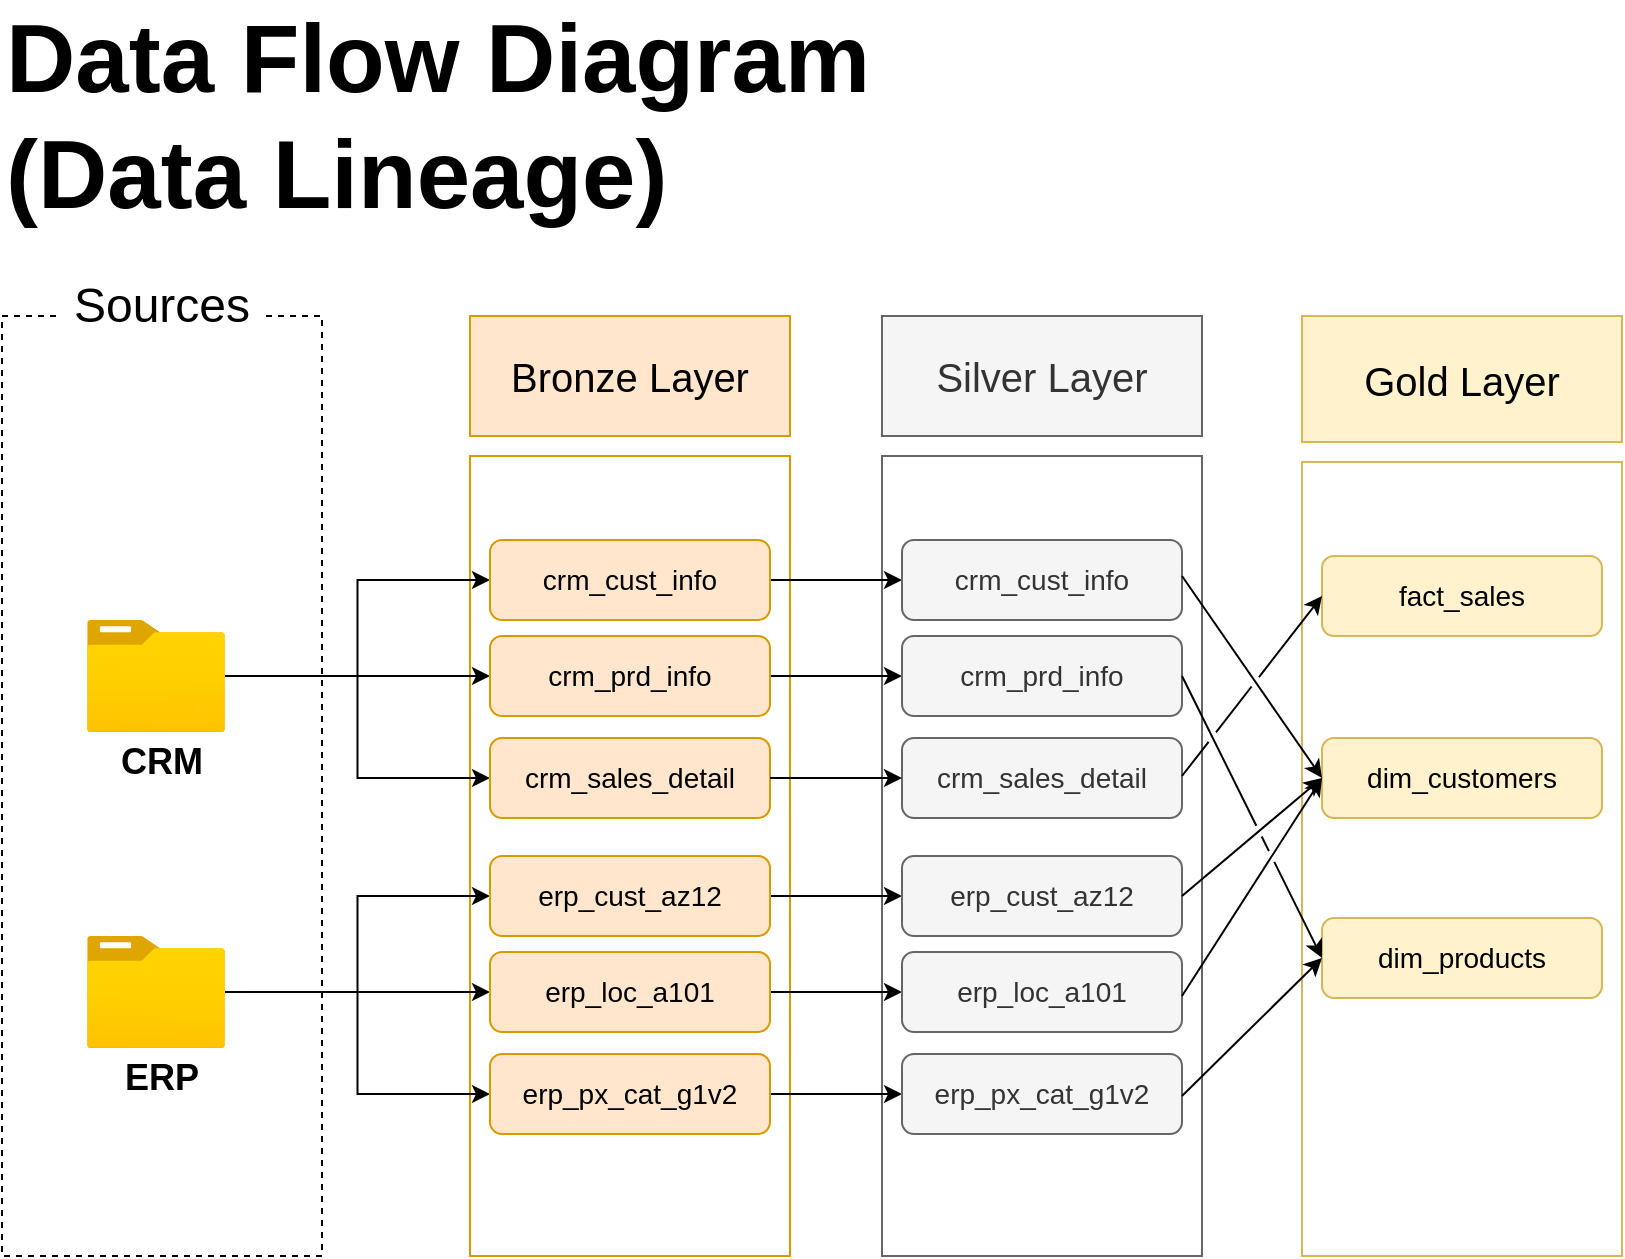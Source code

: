 <mxfile version="27.1.4">
  <diagram id="19My5bnF9IfrOEPf1a0X" name="Page-1">
    <mxGraphModel dx="1720" dy="989" grid="1" gridSize="10" guides="1" tooltips="1" connect="1" arrows="1" fold="1" page="1" pageScale="1" pageWidth="827" pageHeight="1169" math="0" shadow="0">
      <root>
        <mxCell id="0" />
        <mxCell id="1" parent="0" />
        <mxCell id="0PPeaSHixQU4XatVSOE1-1" value="" style="rounded=0;whiteSpace=wrap;html=1;dashed=1;fillColor=none;movable=0;resizable=0;rotatable=0;deletable=0;editable=0;locked=1;connectable=0;" parent="1" vertex="1">
          <mxGeometry x="220" y="210" width="160" height="470" as="geometry" />
        </mxCell>
        <mxCell id="0PPeaSHixQU4XatVSOE1-2" value="Data Flow Diagram (Data Lineage)" style="text;html=1;align=left;verticalAlign=middle;whiteSpace=wrap;rounded=0;fontSize=48;fontStyle=1" parent="1" vertex="1">
          <mxGeometry x="220" y="90" width="550" height="40" as="geometry" />
        </mxCell>
        <mxCell id="0PPeaSHixQU4XatVSOE1-5" value="Sources" style="text;html=1;align=center;verticalAlign=middle;whiteSpace=wrap;rounded=0;fontSize=24;fontStyle=0;fillColor=default;fillStyle=solid;" parent="1" vertex="1">
          <mxGeometry x="250" y="190" width="100" height="30" as="geometry" />
        </mxCell>
        <mxCell id="0PPeaSHixQU4XatVSOE1-8" value="&lt;font style=&quot;font-size: 20px;&quot;&gt;Bronze Layer&lt;/font&gt;" style="rounded=0;whiteSpace=wrap;html=1;strokeColor=#d79b00;fillColor=#ffe6cc;" parent="1" vertex="1">
          <mxGeometry x="454" y="210" width="160" height="60" as="geometry" />
        </mxCell>
        <mxCell id="0PPeaSHixQU4XatVSOE1-9" value="" style="rounded=0;whiteSpace=wrap;html=1;strokeColor=#d79b00;fillColor=none;movable=0;resizable=0;rotatable=0;deletable=0;editable=0;locked=1;connectable=0;" parent="1" vertex="1">
          <mxGeometry x="454" y="280" width="160" height="400" as="geometry" />
        </mxCell>
        <mxCell id="0PPeaSHixQU4XatVSOE1-10" value="&lt;font style=&quot;font-size: 20px;&quot;&gt;Silver Layer&lt;/font&gt;" style="rounded=0;whiteSpace=wrap;html=1;strokeColor=#666666;fillColor=#f5f5f5;fontColor=#333333;" parent="1" vertex="1">
          <mxGeometry x="660" y="210" width="160" height="60" as="geometry" />
        </mxCell>
        <mxCell id="0PPeaSHixQU4XatVSOE1-11" value="" style="rounded=0;whiteSpace=wrap;html=1;strokeColor=#666666;fillColor=none;fontColor=#333333;" parent="1" vertex="1">
          <mxGeometry x="660" y="280" width="160" height="400" as="geometry" />
        </mxCell>
        <mxCell id="0PPeaSHixQU4XatVSOE1-12" value="&lt;font style=&quot;font-size: 20px;&quot;&gt;Gold Layer&lt;/font&gt;" style="rounded=0;whiteSpace=wrap;html=1;strokeColor=#d6b656;fillColor=#fff2cc;" parent="1" vertex="1">
          <mxGeometry x="870" y="210" width="160" height="63" as="geometry" />
        </mxCell>
        <mxCell id="0PPeaSHixQU4XatVSOE1-13" value="" style="rounded=0;whiteSpace=wrap;html=1;strokeColor=#d6b656;fillColor=none;" parent="1" vertex="1">
          <mxGeometry x="870" y="283" width="160" height="397" as="geometry" />
        </mxCell>
        <mxCell id="0PPeaSHixQU4XatVSOE1-46" style="edgeStyle=orthogonalEdgeStyle;rounded=0;orthogonalLoop=1;jettySize=auto;html=1;" parent="1" source="0PPeaSHixQU4XatVSOE1-14" target="0PPeaSHixQU4XatVSOE1-43" edge="1">
          <mxGeometry relative="1" as="geometry" />
        </mxCell>
        <mxCell id="0PPeaSHixQU4XatVSOE1-47" style="edgeStyle=orthogonalEdgeStyle;rounded=0;orthogonalLoop=1;jettySize=auto;html=1;entryX=0;entryY=0.5;entryDx=0;entryDy=0;" parent="1" source="0PPeaSHixQU4XatVSOE1-14" target="0PPeaSHixQU4XatVSOE1-44" edge="1">
          <mxGeometry relative="1" as="geometry" />
        </mxCell>
        <mxCell id="0PPeaSHixQU4XatVSOE1-48" style="edgeStyle=orthogonalEdgeStyle;rounded=0;orthogonalLoop=1;jettySize=auto;html=1;entryX=0;entryY=0.5;entryDx=0;entryDy=0;" parent="1" source="0PPeaSHixQU4XatVSOE1-14" target="0PPeaSHixQU4XatVSOE1-42" edge="1">
          <mxGeometry relative="1" as="geometry" />
        </mxCell>
        <mxCell id="0PPeaSHixQU4XatVSOE1-14" value="" style="image;aspect=fixed;html=1;points=[];align=center;fontSize=12;image=img/lib/azure2/general/Folder_Blank.svg;" parent="1" vertex="1">
          <mxGeometry x="262.5" y="362" width="69" height="56.0" as="geometry" />
        </mxCell>
        <mxCell id="0PPeaSHixQU4XatVSOE1-16" value="CRM" style="text;html=1;align=center;verticalAlign=middle;whiteSpace=wrap;rounded=0;fontSize=18;fontStyle=1" parent="1" vertex="1">
          <mxGeometry x="270" y="418" width="60" height="30" as="geometry" />
        </mxCell>
        <mxCell id="YyiAksnmlZ6cGn0Zp2XR-7" style="edgeStyle=orthogonalEdgeStyle;rounded=0;orthogonalLoop=1;jettySize=auto;html=1;exitX=1;exitY=0.5;exitDx=0;exitDy=0;" edge="1" parent="1" source="0PPeaSHixQU4XatVSOE1-42" target="YyiAksnmlZ6cGn0Zp2XR-1">
          <mxGeometry relative="1" as="geometry" />
        </mxCell>
        <mxCell id="0PPeaSHixQU4XatVSOE1-42" value="&lt;font style=&quot;font-size: 14px;&quot;&gt;crm_cust_info&lt;/font&gt;" style="rounded=1;whiteSpace=wrap;html=1;fillColor=#ffe6cc;strokeColor=#d79b00;" parent="1" vertex="1">
          <mxGeometry x="464" y="322" width="140" height="40" as="geometry" />
        </mxCell>
        <mxCell id="YyiAksnmlZ6cGn0Zp2XR-8" style="edgeStyle=orthogonalEdgeStyle;rounded=0;orthogonalLoop=1;jettySize=auto;html=1;entryX=0;entryY=0.5;entryDx=0;entryDy=0;" edge="1" parent="1" source="0PPeaSHixQU4XatVSOE1-43" target="YyiAksnmlZ6cGn0Zp2XR-2">
          <mxGeometry relative="1" as="geometry" />
        </mxCell>
        <mxCell id="0PPeaSHixQU4XatVSOE1-43" value="&lt;font style=&quot;font-size: 14px;&quot;&gt;crm_prd_info&lt;/font&gt;" style="rounded=1;whiteSpace=wrap;html=1;fillColor=#ffe6cc;strokeColor=#d79b00;" parent="1" vertex="1">
          <mxGeometry x="464" y="370" width="140" height="40" as="geometry" />
        </mxCell>
        <mxCell id="0PPeaSHixQU4XatVSOE1-44" value="&lt;font style=&quot;font-size: 14px;&quot;&gt;crm_sales_detail&lt;/font&gt;" style="rounded=1;whiteSpace=wrap;html=1;fillColor=#ffe6cc;strokeColor=#d79b00;" parent="1" vertex="1">
          <mxGeometry x="464" y="421" width="140" height="40" as="geometry" />
        </mxCell>
        <mxCell id="0PPeaSHixQU4XatVSOE1-49" style="edgeStyle=orthogonalEdgeStyle;rounded=0;orthogonalLoop=1;jettySize=auto;html=1;" parent="1" source="0PPeaSHixQU4XatVSOE1-52" target="0PPeaSHixQU4XatVSOE1-55" edge="1">
          <mxGeometry relative="1" as="geometry" />
        </mxCell>
        <mxCell id="0PPeaSHixQU4XatVSOE1-50" style="edgeStyle=orthogonalEdgeStyle;rounded=0;orthogonalLoop=1;jettySize=auto;html=1;entryX=0;entryY=0.5;entryDx=0;entryDy=0;" parent="1" source="0PPeaSHixQU4XatVSOE1-52" target="0PPeaSHixQU4XatVSOE1-56" edge="1">
          <mxGeometry relative="1" as="geometry" />
        </mxCell>
        <mxCell id="0PPeaSHixQU4XatVSOE1-51" style="edgeStyle=orthogonalEdgeStyle;rounded=0;orthogonalLoop=1;jettySize=auto;html=1;entryX=0;entryY=0.5;entryDx=0;entryDy=0;" parent="1" source="0PPeaSHixQU4XatVSOE1-52" target="0PPeaSHixQU4XatVSOE1-54" edge="1">
          <mxGeometry relative="1" as="geometry" />
        </mxCell>
        <mxCell id="0PPeaSHixQU4XatVSOE1-52" value="" style="image;aspect=fixed;html=1;points=[];align=center;fontSize=12;image=img/lib/azure2/general/Folder_Blank.svg;" parent="1" vertex="1">
          <mxGeometry x="262.5" y="520" width="69" height="56.0" as="geometry" />
        </mxCell>
        <mxCell id="0PPeaSHixQU4XatVSOE1-53" value="ERP" style="text;html=1;align=center;verticalAlign=middle;whiteSpace=wrap;rounded=0;fontSize=18;fontStyle=1" parent="1" vertex="1">
          <mxGeometry x="270" y="576" width="60" height="30" as="geometry" />
        </mxCell>
        <mxCell id="YyiAksnmlZ6cGn0Zp2XR-10" style="edgeStyle=orthogonalEdgeStyle;rounded=0;orthogonalLoop=1;jettySize=auto;html=1;entryX=0;entryY=0.5;entryDx=0;entryDy=0;" edge="1" parent="1" source="0PPeaSHixQU4XatVSOE1-54" target="YyiAksnmlZ6cGn0Zp2XR-4">
          <mxGeometry relative="1" as="geometry" />
        </mxCell>
        <mxCell id="0PPeaSHixQU4XatVSOE1-54" value="&lt;span style=&quot;font-size: 14px;&quot;&gt;erp_cust_az12&lt;/span&gt;" style="rounded=1;whiteSpace=wrap;html=1;fillColor=#ffe6cc;strokeColor=#d79b00;" parent="1" vertex="1">
          <mxGeometry x="464" y="480" width="140" height="40" as="geometry" />
        </mxCell>
        <mxCell id="YyiAksnmlZ6cGn0Zp2XR-11" style="edgeStyle=orthogonalEdgeStyle;rounded=0;orthogonalLoop=1;jettySize=auto;html=1;" edge="1" parent="1" source="0PPeaSHixQU4XatVSOE1-55" target="YyiAksnmlZ6cGn0Zp2XR-5">
          <mxGeometry relative="1" as="geometry" />
        </mxCell>
        <mxCell id="0PPeaSHixQU4XatVSOE1-55" value="&lt;font style=&quot;font-size: 14px;&quot;&gt;erp_loc_a101&lt;/font&gt;" style="rounded=1;whiteSpace=wrap;html=1;fillColor=#ffe6cc;strokeColor=#d79b00;" parent="1" vertex="1">
          <mxGeometry x="464" y="528" width="140" height="40" as="geometry" />
        </mxCell>
        <mxCell id="YyiAksnmlZ6cGn0Zp2XR-12" style="edgeStyle=orthogonalEdgeStyle;rounded=0;orthogonalLoop=1;jettySize=auto;html=1;entryX=0;entryY=0.5;entryDx=0;entryDy=0;" edge="1" parent="1" source="0PPeaSHixQU4XatVSOE1-56" target="YyiAksnmlZ6cGn0Zp2XR-6">
          <mxGeometry relative="1" as="geometry" />
        </mxCell>
        <mxCell id="0PPeaSHixQU4XatVSOE1-56" value="&lt;font style=&quot;font-size: 14px;&quot;&gt;erp_px_cat_g1v2&lt;/font&gt;" style="rounded=1;whiteSpace=wrap;html=1;fillColor=#ffe6cc;strokeColor=#d79b00;" parent="1" vertex="1">
          <mxGeometry x="464" y="579" width="140" height="40" as="geometry" />
        </mxCell>
        <mxCell id="YyiAksnmlZ6cGn0Zp2XR-1" value="&lt;font style=&quot;font-size: 14px;&quot;&gt;crm_cust_info&lt;/font&gt;" style="rounded=1;whiteSpace=wrap;html=1;fillColor=#f5f5f5;strokeColor=#666666;fontColor=#333333;" vertex="1" parent="1">
          <mxGeometry x="670" y="322" width="140" height="40" as="geometry" />
        </mxCell>
        <mxCell id="YyiAksnmlZ6cGn0Zp2XR-2" value="&lt;font style=&quot;font-size: 14px;&quot;&gt;crm_prd_info&lt;/font&gt;" style="rounded=1;whiteSpace=wrap;html=1;fillColor=#f5f5f5;strokeColor=#666666;fontColor=#333333;" vertex="1" parent="1">
          <mxGeometry x="670" y="370" width="140" height="40" as="geometry" />
        </mxCell>
        <mxCell id="YyiAksnmlZ6cGn0Zp2XR-3" value="&lt;font style=&quot;font-size: 14px;&quot;&gt;crm_sales_detail&lt;/font&gt;" style="rounded=1;whiteSpace=wrap;html=1;fillColor=#f5f5f5;strokeColor=#666666;fontColor=#333333;" vertex="1" parent="1">
          <mxGeometry x="670" y="421" width="140" height="40" as="geometry" />
        </mxCell>
        <mxCell id="YyiAksnmlZ6cGn0Zp2XR-4" value="&lt;span style=&quot;font-size: 14px;&quot;&gt;erp_cust_az12&lt;/span&gt;" style="rounded=1;whiteSpace=wrap;html=1;fillColor=#f5f5f5;strokeColor=#666666;fontColor=#333333;" vertex="1" parent="1">
          <mxGeometry x="670" y="480" width="140" height="40" as="geometry" />
        </mxCell>
        <mxCell id="YyiAksnmlZ6cGn0Zp2XR-5" value="&lt;font style=&quot;font-size: 14px;&quot;&gt;erp_loc_a101&lt;/font&gt;" style="rounded=1;whiteSpace=wrap;html=1;fillColor=#f5f5f5;strokeColor=#666666;fontColor=#333333;" vertex="1" parent="1">
          <mxGeometry x="670" y="528" width="140" height="40" as="geometry" />
        </mxCell>
        <mxCell id="YyiAksnmlZ6cGn0Zp2XR-6" value="&lt;font style=&quot;font-size: 14px;&quot;&gt;erp_px_cat_g1v2&lt;/font&gt;" style="rounded=1;whiteSpace=wrap;html=1;fillColor=#f5f5f5;strokeColor=#666666;fontColor=#333333;" vertex="1" parent="1">
          <mxGeometry x="670" y="579" width="140" height="40" as="geometry" />
        </mxCell>
        <mxCell id="YyiAksnmlZ6cGn0Zp2XR-9" style="edgeStyle=orthogonalEdgeStyle;rounded=0;orthogonalLoop=1;jettySize=auto;html=1;" edge="1" parent="1" source="0PPeaSHixQU4XatVSOE1-44">
          <mxGeometry relative="1" as="geometry">
            <mxPoint x="670" y="441" as="targetPoint" />
          </mxGeometry>
        </mxCell>
        <mxCell id="YyiAksnmlZ6cGn0Zp2XR-13" value="&lt;font style=&quot;font-size: 14px;&quot;&gt;fact_sales&lt;/font&gt;" style="rounded=1;whiteSpace=wrap;html=1;fillColor=#fff2cc;strokeColor=#d6b656;" vertex="1" parent="1">
          <mxGeometry x="880" y="330" width="140" height="40" as="geometry" />
        </mxCell>
        <mxCell id="YyiAksnmlZ6cGn0Zp2XR-14" value="&lt;font style=&quot;font-size: 14px;&quot;&gt;dim_customers&lt;/font&gt;" style="rounded=1;whiteSpace=wrap;html=1;fillColor=#fff2cc;strokeColor=#d6b656;" vertex="1" parent="1">
          <mxGeometry x="880" y="421" width="140" height="40" as="geometry" />
        </mxCell>
        <mxCell id="YyiAksnmlZ6cGn0Zp2XR-15" value="&lt;font style=&quot;font-size: 14px;&quot;&gt;dim_products&lt;/font&gt;" style="rounded=1;whiteSpace=wrap;html=1;fillColor=#fff2cc;strokeColor=#d6b656;" vertex="1" parent="1">
          <mxGeometry x="880" y="511" width="140" height="40" as="geometry" />
        </mxCell>
        <mxCell id="YyiAksnmlZ6cGn0Zp2XR-22" value="" style="endArrow=classic;html=1;rounded=0;entryX=0;entryY=0.5;entryDx=0;entryDy=0;jumpStyle=gap;" edge="1" parent="1" target="YyiAksnmlZ6cGn0Zp2XR-14">
          <mxGeometry width="50" height="50" relative="1" as="geometry">
            <mxPoint x="810" y="340" as="sourcePoint" />
            <mxPoint x="860" y="290" as="targetPoint" />
          </mxGeometry>
        </mxCell>
        <mxCell id="YyiAksnmlZ6cGn0Zp2XR-23" value="" style="endArrow=classic;html=1;rounded=0;entryX=0;entryY=0.5;entryDx=0;entryDy=0;exitX=1;exitY=0.5;exitDx=0;exitDy=0;jumpStyle=gap;" edge="1" parent="1" source="YyiAksnmlZ6cGn0Zp2XR-4" target="YyiAksnmlZ6cGn0Zp2XR-14">
          <mxGeometry width="50" height="50" relative="1" as="geometry">
            <mxPoint x="810" y="390" as="sourcePoint" />
            <mxPoint x="860" y="340" as="targetPoint" />
          </mxGeometry>
        </mxCell>
        <mxCell id="YyiAksnmlZ6cGn0Zp2XR-24" value="" style="endArrow=classic;html=1;rounded=0;entryX=0;entryY=0.5;entryDx=0;entryDy=0;jumpStyle=gap;" edge="1" parent="1" target="YyiAksnmlZ6cGn0Zp2XR-14">
          <mxGeometry width="50" height="50" relative="1" as="geometry">
            <mxPoint x="810" y="550" as="sourcePoint" />
            <mxPoint x="880" y="480" as="targetPoint" />
          </mxGeometry>
        </mxCell>
        <mxCell id="YyiAksnmlZ6cGn0Zp2XR-25" value="" style="endArrow=classic;html=1;rounded=0;entryX=0;entryY=0.5;entryDx=0;entryDy=0;jumpStyle=gap;" edge="1" parent="1" target="YyiAksnmlZ6cGn0Zp2XR-15">
          <mxGeometry width="50" height="50" relative="1" as="geometry">
            <mxPoint x="810" y="390" as="sourcePoint" />
            <mxPoint x="860" y="340" as="targetPoint" />
          </mxGeometry>
        </mxCell>
        <mxCell id="YyiAksnmlZ6cGn0Zp2XR-26" value="" style="endArrow=classic;html=1;rounded=0;entryX=0;entryY=0.5;entryDx=0;entryDy=0;jumpStyle=gap;" edge="1" parent="1" target="YyiAksnmlZ6cGn0Zp2XR-15">
          <mxGeometry width="50" height="50" relative="1" as="geometry">
            <mxPoint x="810" y="600" as="sourcePoint" />
            <mxPoint x="860" y="550" as="targetPoint" />
          </mxGeometry>
        </mxCell>
        <mxCell id="YyiAksnmlZ6cGn0Zp2XR-27" value="" style="endArrow=classic;html=1;rounded=0;entryX=0;entryY=0.5;entryDx=0;entryDy=0;jumpStyle=gap;" edge="1" parent="1" target="YyiAksnmlZ6cGn0Zp2XR-13">
          <mxGeometry width="50" height="50" relative="1" as="geometry">
            <mxPoint x="810" y="440" as="sourcePoint" />
            <mxPoint x="860" y="390" as="targetPoint" />
          </mxGeometry>
        </mxCell>
      </root>
    </mxGraphModel>
  </diagram>
</mxfile>
